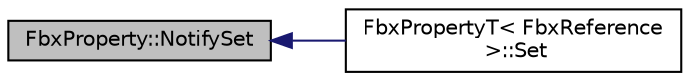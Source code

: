 digraph "FbxProperty::NotifySet"
{
  edge [fontname="Helvetica",fontsize="10",labelfontname="Helvetica",labelfontsize="10"];
  node [fontname="Helvetica",fontsize="10",shape=record];
  rankdir="LR";
  Node293 [label="FbxProperty::NotifySet",height=0.2,width=0.4,color="black", fillcolor="grey75", style="filled", fontcolor="black"];
  Node293 -> Node294 [dir="back",color="midnightblue",fontsize="10",style="solid"];
  Node294 [label="FbxPropertyT\< FbxReference\l \>::Set",height=0.2,width=0.4,color="black", fillcolor="white", style="filled",URL="$class_fbx_property_t_3_01_fbx_reference_01_4.html#a7d67d93829ab10066d0f7814a676f3c3"];
}
